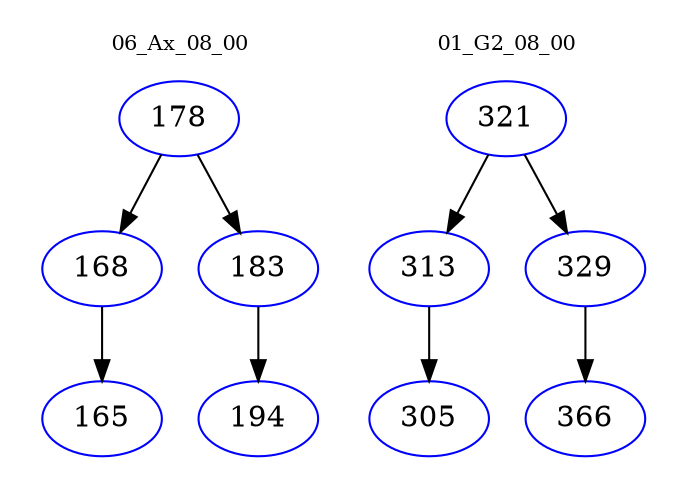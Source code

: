 digraph{
subgraph cluster_0 {
color = white
label = "06_Ax_08_00";
fontsize=10;
T0_178 [label="178", color="blue"]
T0_178 -> T0_168 [color="black"]
T0_168 [label="168", color="blue"]
T0_168 -> T0_165 [color="black"]
T0_165 [label="165", color="blue"]
T0_178 -> T0_183 [color="black"]
T0_183 [label="183", color="blue"]
T0_183 -> T0_194 [color="black"]
T0_194 [label="194", color="blue"]
}
subgraph cluster_1 {
color = white
label = "01_G2_08_00";
fontsize=10;
T1_321 [label="321", color="blue"]
T1_321 -> T1_313 [color="black"]
T1_313 [label="313", color="blue"]
T1_313 -> T1_305 [color="black"]
T1_305 [label="305", color="blue"]
T1_321 -> T1_329 [color="black"]
T1_329 [label="329", color="blue"]
T1_329 -> T1_366 [color="black"]
T1_366 [label="366", color="blue"]
}
}
